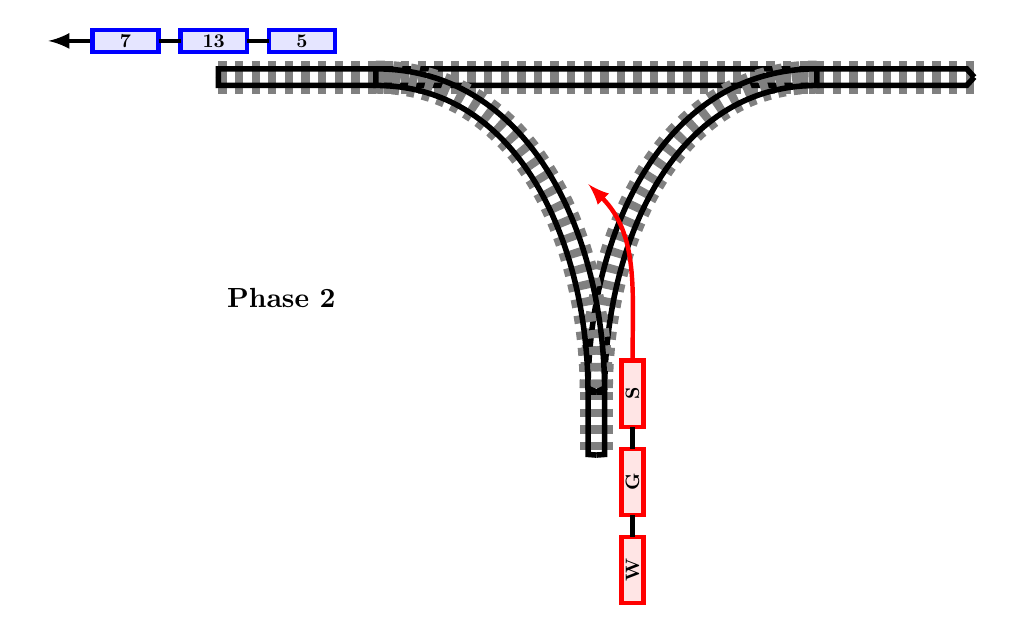% Railway from https://tex.stackexchange.com/questions/198057/tikz-drawing-railway-tracks

\usetikzlibrary{decorations.pathmorphing}

\tikzstyle{track}=[
    postaction={draw=gray,dashed,line width=12pt},
    postaction={draw,decorate,decoration={curveto,raise=3pt},line width=2pt},
    postaction={draw,decorate,decoration={curveto,raise=-3pt},line width=2pt}]

\begin{tikzpicture}[scale=0.4, every node/.style={scale=1}]


  \path[track] (-12,0) -- (12,0);
  \path[track] (0,-10) -- (0,-12);

\path[track] (7,0)    to[out= 180,in=90] ( 0,-10) ;

\path[track] (-7,0)    to[out= 0,in=90] ( 0,-10) ;
%                             to[out=  0,in= 90] ( 7,25) 
%                             to[out=270,in=  0] (-5,27);

%     \path[track] (-5,27)    to[out=  0,in=180] ( 5,33) 
%                             to[out=  0,in= 90] ( 7,25) 
%                             to[out=270,in=  0] (-5,27);

%     \path[track] (-4,10)    to ( 0,10) to[out=  0,in=270] (4,16);
%     \path[track] (12,10)    to ( 8,10) to[out=180,in=270] (4,16) to (4,20);
% 
%     \path[track] (-4, 0)    to (12, 0);
% 
%     \path[track] ( 0, 0)    to[out=  0,in=270] (3,2) 
%                             to[out= 90,in=270] (1,4)
%                             to[out= 90,in=180] (4,6) 
%                             to[out=  0,in=120] (8,5) 
%                             to[out=300,in=  0] (4,0);


\begin{scope}[xshift= 5cm,yshift = 0.8cm,scale=0.7,every node/.style={scale=0.7}]

\begin{scope}[xshift=-30cm]

\draw[ultra thick,->,>=latex] (0,0.5)--++(-2,0);
\draw[ultra thick,blue,fill = blue!10] (0,0) rectangle ++(3,1);
\node at (1.5,0.5) {\bf 7};

\draw[ultra thick,blue,fill = blue!10] (4,0) rectangle ++(3,1);
\node at (5.5,0.5) {\bf 13};

\draw[ultra thick,blue,fill = blue!10] (8,0) rectangle ++(3,1);
\node at (9.5,0.5) {\bf 5};

\foreach \x in {3,7}{
  \draw[ultra thick] (\x,0.5)--++(1,0);
} 

\end{scope}

\begin{scope}[xshift=-5cm,yshift=-25cm,rotate=90,every node/.style={rotate=90,scale=0.7}]

\draw[ultra thick,red,->,>=latex] (11,0.5) to[out=0,in=-135] ++(8,2);

\draw[ultra thick,red,fill = red!10] (0,0) rectangle ++(3,1);
\node at (1.5,0.5) {\bf W};

\draw[ultra thick,red,fill = red!10] (4,0) rectangle ++(3,1);
\node at (5.5,0.5) {\bf G};

\draw[ultra thick,red,fill = red!10] (8,0) rectangle ++(3,1);
\node at (9.5,0.5) {\bf S};

\foreach \x in {3,7}{
  \draw[ultra thick] (\x,0.5)--++(1,0);
} 


\end{scope}

\end{scope}


\node at (-10,-7) {\bf Phase 2};


%\node at (11,-1) {\bf Gare d'arriv\'ee};
%\node at (-11,-1) {\bf Gare de sortie};
%\node[right] at (1,-10) {\bf Zone d'attente};

\end{tikzpicture}

